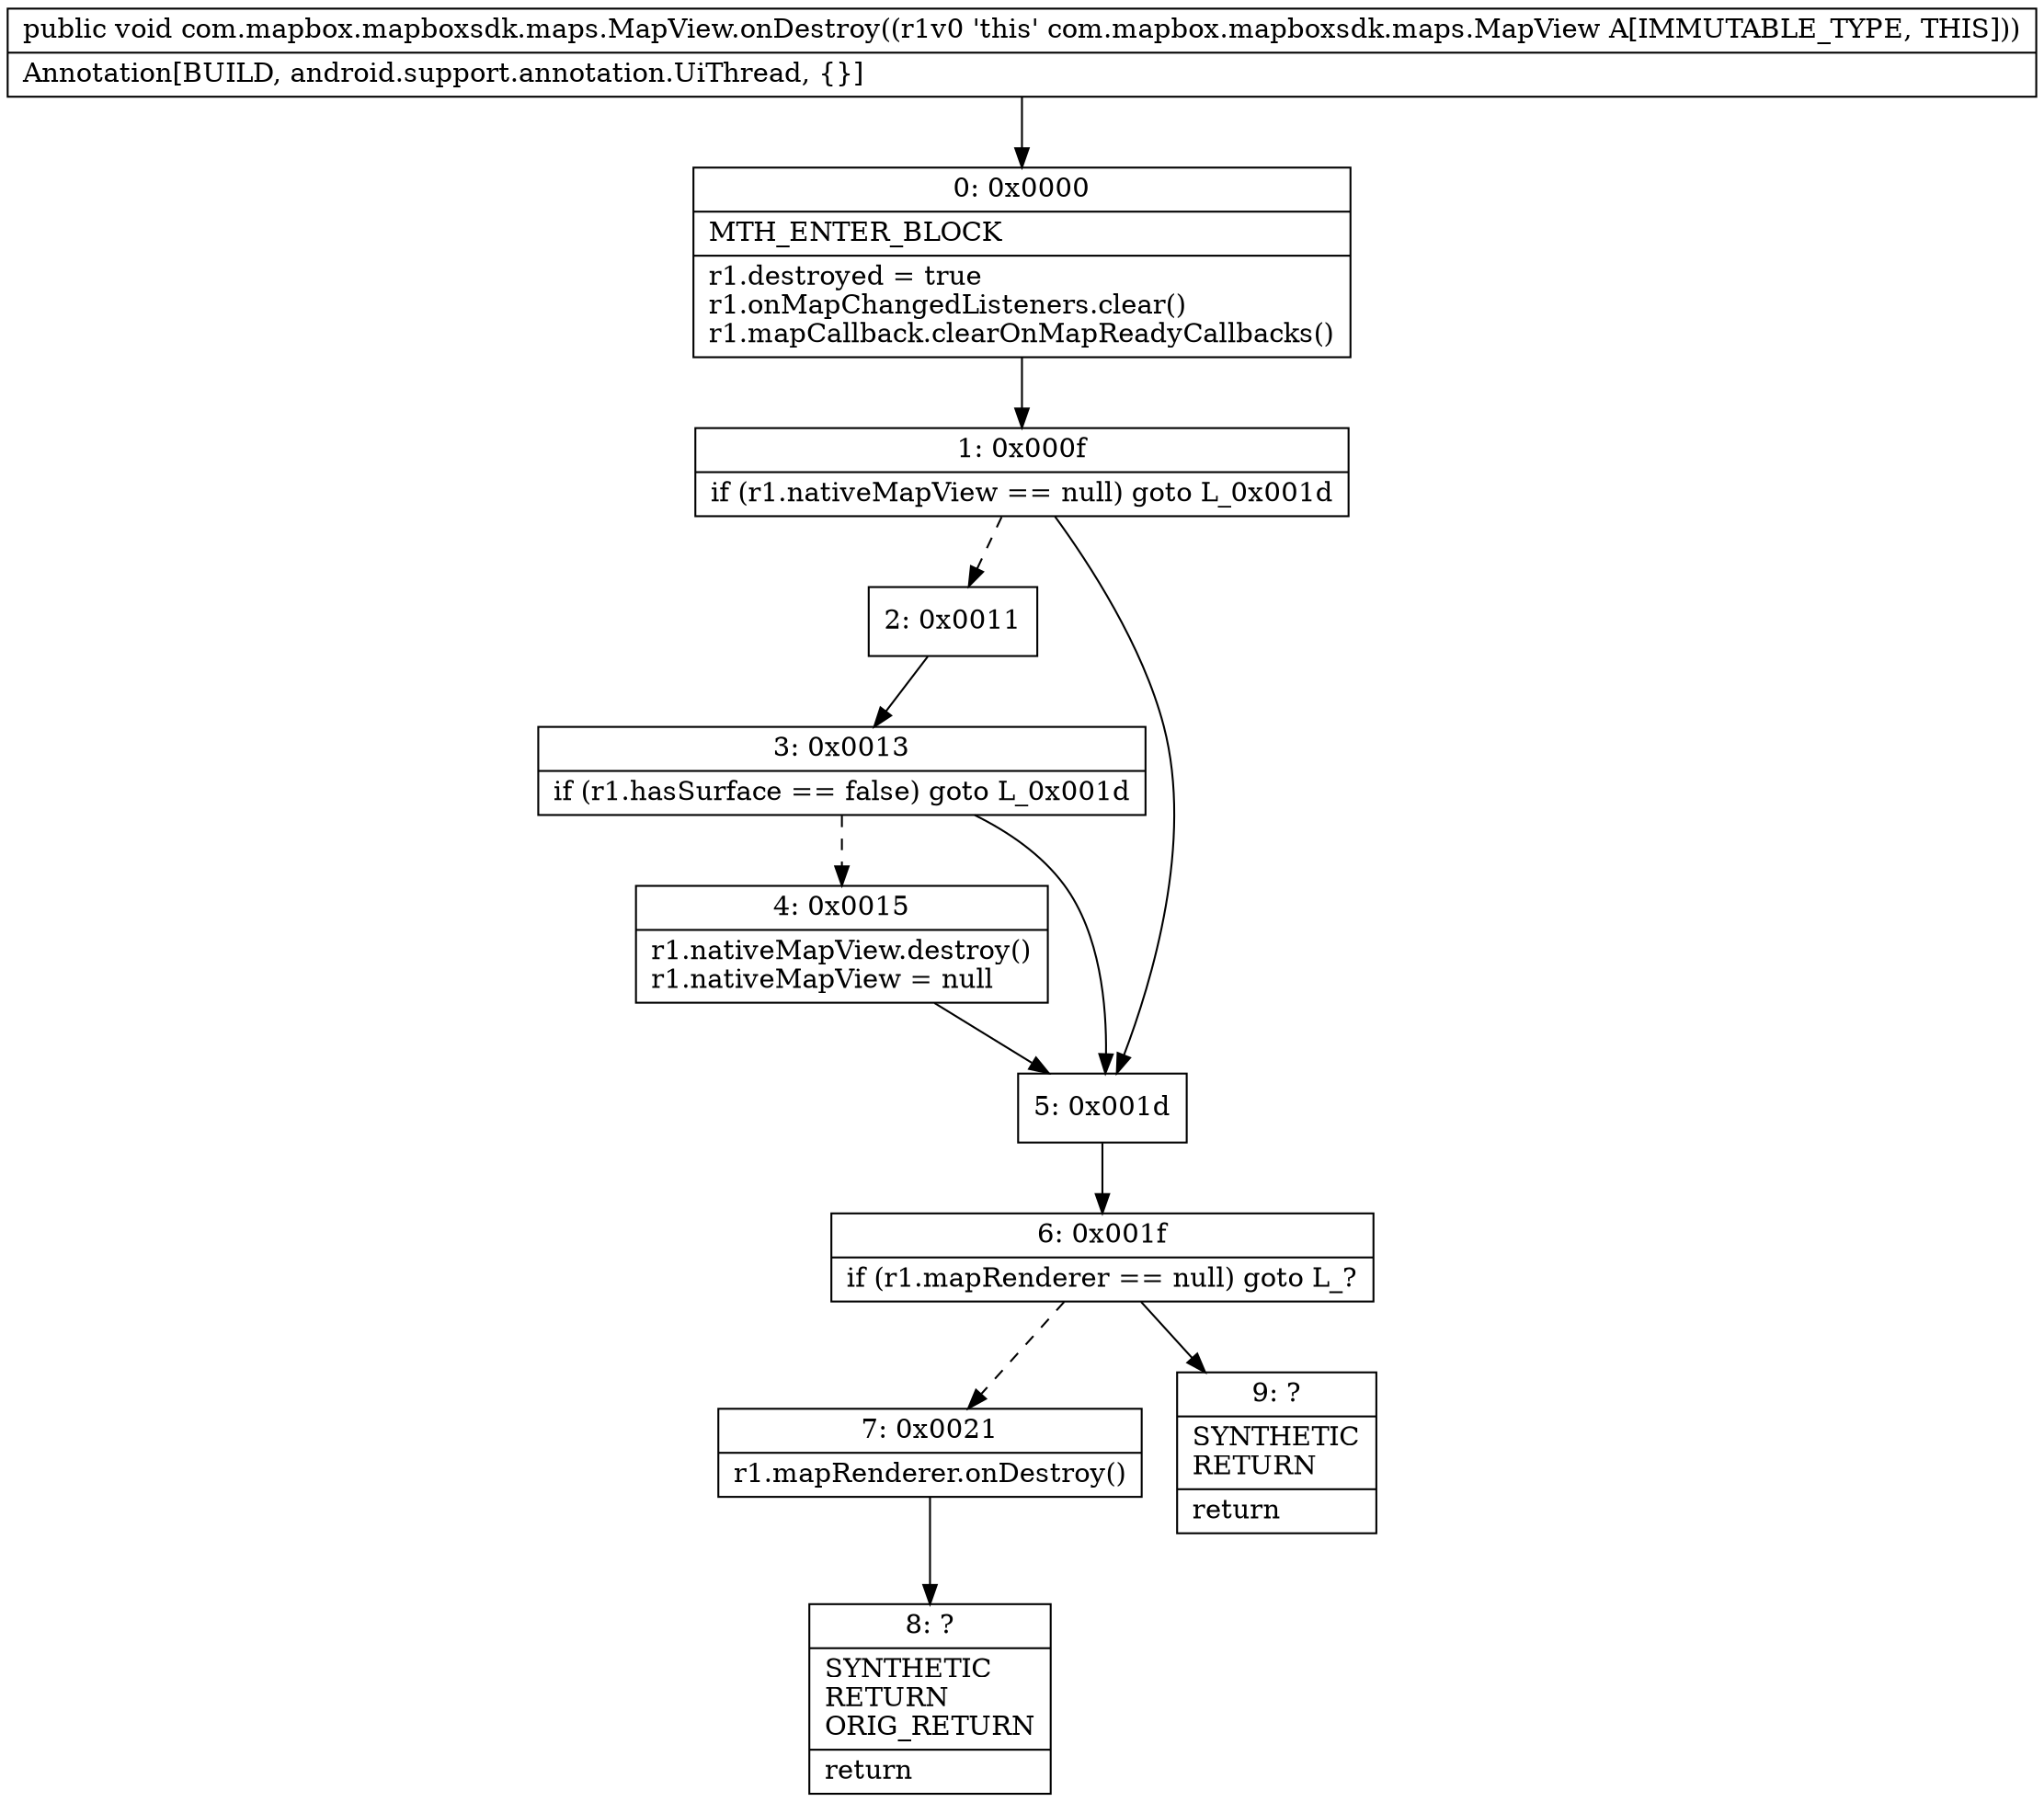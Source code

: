 digraph "CFG forcom.mapbox.mapboxsdk.maps.MapView.onDestroy()V" {
Node_0 [shape=record,label="{0\:\ 0x0000|MTH_ENTER_BLOCK\l|r1.destroyed = true\lr1.onMapChangedListeners.clear()\lr1.mapCallback.clearOnMapReadyCallbacks()\l}"];
Node_1 [shape=record,label="{1\:\ 0x000f|if (r1.nativeMapView == null) goto L_0x001d\l}"];
Node_2 [shape=record,label="{2\:\ 0x0011}"];
Node_3 [shape=record,label="{3\:\ 0x0013|if (r1.hasSurface == false) goto L_0x001d\l}"];
Node_4 [shape=record,label="{4\:\ 0x0015|r1.nativeMapView.destroy()\lr1.nativeMapView = null\l}"];
Node_5 [shape=record,label="{5\:\ 0x001d}"];
Node_6 [shape=record,label="{6\:\ 0x001f|if (r1.mapRenderer == null) goto L_?\l}"];
Node_7 [shape=record,label="{7\:\ 0x0021|r1.mapRenderer.onDestroy()\l}"];
Node_8 [shape=record,label="{8\:\ ?|SYNTHETIC\lRETURN\lORIG_RETURN\l|return\l}"];
Node_9 [shape=record,label="{9\:\ ?|SYNTHETIC\lRETURN\l|return\l}"];
MethodNode[shape=record,label="{public void com.mapbox.mapboxsdk.maps.MapView.onDestroy((r1v0 'this' com.mapbox.mapboxsdk.maps.MapView A[IMMUTABLE_TYPE, THIS]))  | Annotation[BUILD, android.support.annotation.UiThread, \{\}]\l}"];
MethodNode -> Node_0;
Node_0 -> Node_1;
Node_1 -> Node_2[style=dashed];
Node_1 -> Node_5;
Node_2 -> Node_3;
Node_3 -> Node_4[style=dashed];
Node_3 -> Node_5;
Node_4 -> Node_5;
Node_5 -> Node_6;
Node_6 -> Node_7[style=dashed];
Node_6 -> Node_9;
Node_7 -> Node_8;
}

